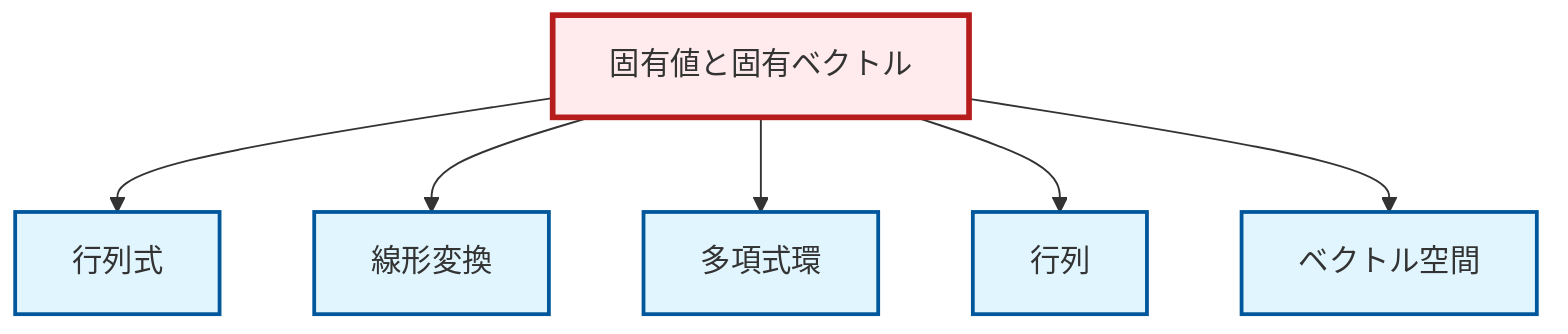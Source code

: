 graph TD
    classDef definition fill:#e1f5fe,stroke:#01579b,stroke-width:2px
    classDef theorem fill:#f3e5f5,stroke:#4a148c,stroke-width:2px
    classDef axiom fill:#fff3e0,stroke:#e65100,stroke-width:2px
    classDef example fill:#e8f5e9,stroke:#1b5e20,stroke-width:2px
    classDef current fill:#ffebee,stroke:#b71c1c,stroke-width:3px
    def-polynomial-ring["多項式環"]:::definition
    def-vector-space["ベクトル空間"]:::definition
    def-matrix["行列"]:::definition
    def-eigenvalue-eigenvector["固有値と固有ベクトル"]:::definition
    def-determinant["行列式"]:::definition
    def-linear-transformation["線形変換"]:::definition
    def-eigenvalue-eigenvector --> def-determinant
    def-eigenvalue-eigenvector --> def-linear-transformation
    def-eigenvalue-eigenvector --> def-polynomial-ring
    def-eigenvalue-eigenvector --> def-matrix
    def-eigenvalue-eigenvector --> def-vector-space
    class def-eigenvalue-eigenvector current